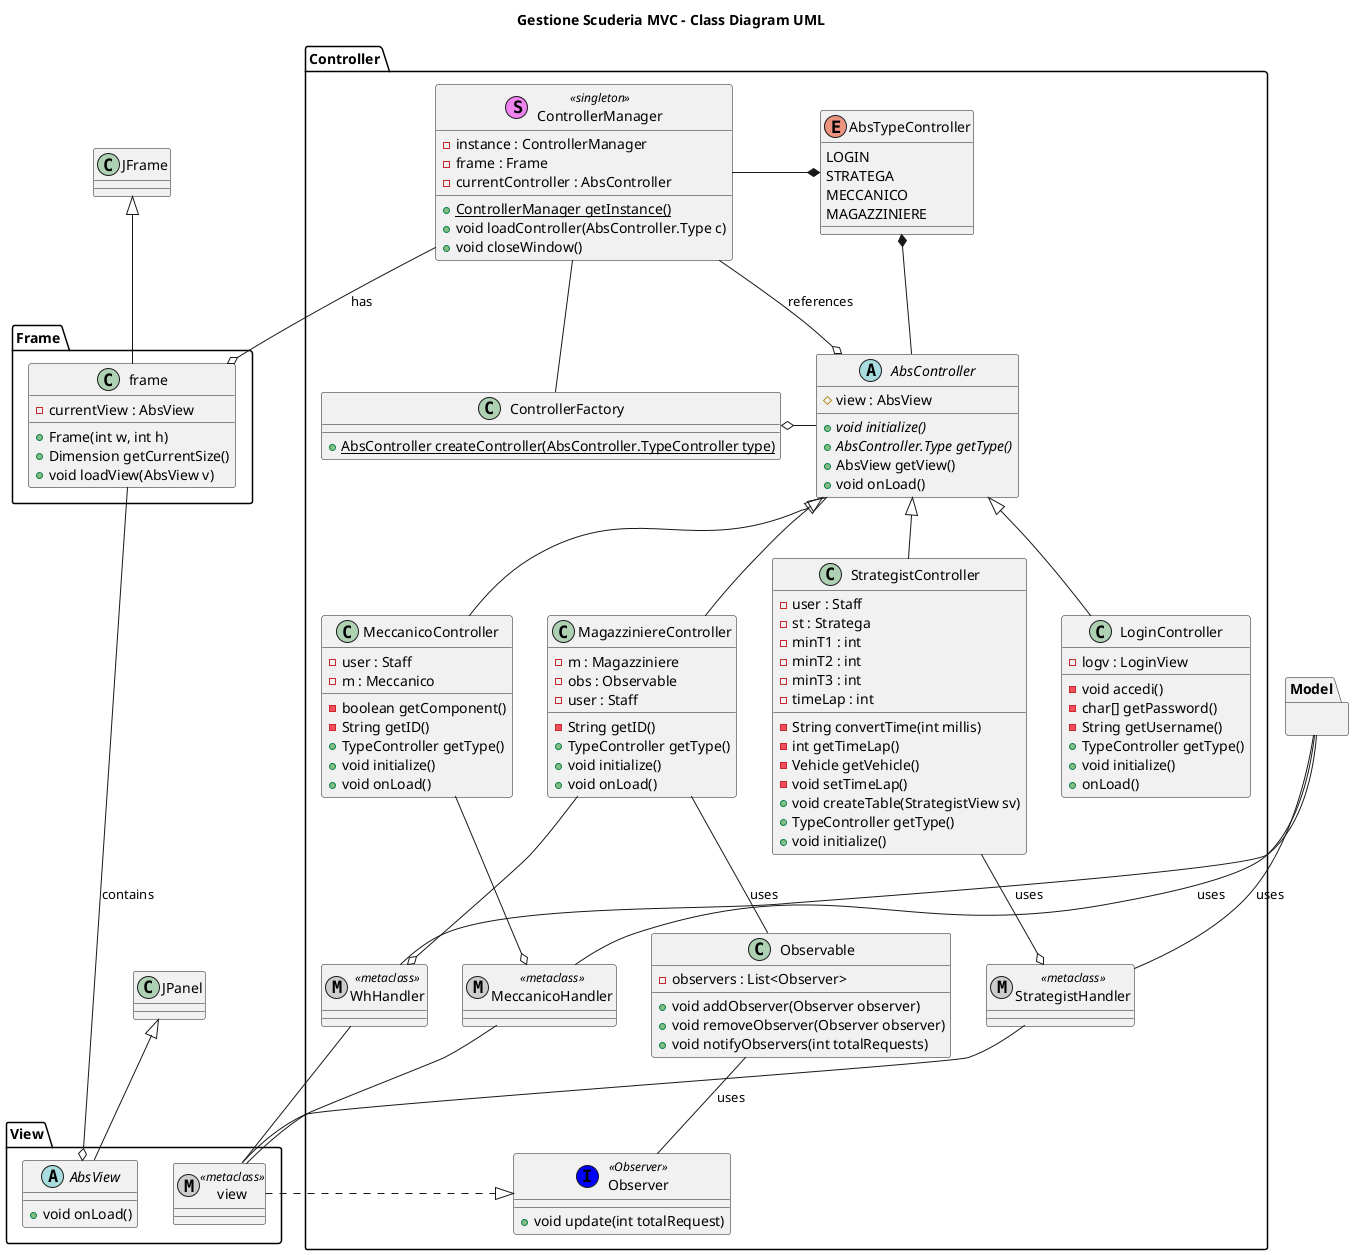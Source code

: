 @startuml

title Gestione Scuderia MVC - Class Diagram UML

package Controller{
    abstract class AbsController {
        # view : AbsView
        + {abstract} void initialize()
        + {abstract} AbsController.Type getType()
        + AbsView getView()
        + void onLoad()
    }

    enum AbsTypeController {
        LOGIN
        STRATEGA
        MECCANICO
        MAGAZZINIERE
    }

    class ControllerFactory{
      + {static}AbsController createController(AbsController.TypeController type)
    }

    class ControllerManager << (S,Violet) singleton >> {
     - instance : ControllerManager
     - frame : Frame
     - currentController : AbsController
     + {static} ControllerManager getInstance()
     + void loadController(AbsController.Type c)
     + void closeWindow()
    }
  
   class LoginController{
     - logv : LoginView
     - void accedi()
     - char[] getPassword()
     - String getUsername()
     + TypeController getType()
     + void initialize()
     + onLoad()
   }

   class MagazziniereController{
     - m : Magazziniere
     - obs : Observable
     - user : Staff
     - String getID()
     + TypeController getType()
     + void initialize()
     + void onLoad()  
   }

   metaclass WhHandler << metaclass >>
   metaclass MeccanicoHandler << metaclass >>
   metaclass StrategistHandler << metaclass >>
 
  class MeccanicoController{
    - user : Staff 
    - m : Meccanico
    - boolean getComponent()
    - String getID()
    + TypeController getType()
    + void initialize()
    + void onLoad()
  }
  
  class Observable{
    - observers : List<Observer>
    + void addObserver(Observer observer)
    + void removeObserver(Observer observer)
    + void notifyObservers(int totalRequests)
  }

  class Observer << (I,BLUE) Observer >> {
    + void update(int totalRequest)
  }
 
 
  class StrategistController{
    - user : Staff 
    - st : Stratega 
    - minT1 : int 
    - minT2 : int 
    - minT3 : int 
    - timeLap : int 
    - String convertTime(int millis)
    - int getTimeLap()
    - Vehicle getVehicle()
    - void setTimeLap()
    + void createTable(StrategistView sv)
    + TypeController getType() 
    + void initialize()
  }


 ControllerManager --o AbsController : references
 ControllerManager -- ControllerFactory  


 LoginController -up-|> AbsController
 MeccanicoController -up-|> AbsController
 MagazziniereController -up-|> AbsController

 StrategistController -up-|> AbsController

 MeccanicoController --o MeccanicoHandler
 
 MagazziniereController --o WhHandler
 
 StrategistController --o StrategistHandler

 AbsController -up-* AbsTypeController
 AbsController -right-o ControllerFactory
 ControllerManager -left-* AbsTypeController
 MagazziniereController -- Observable : uses
 Observable -down- Observer : uses

}

package View{
    metaclass view << metaclass >>

    abstract class AbsView{
        + void onLoad()
    }
}

AbsView -up-|> JPanel


package Model{

}

package Frame{
  class frame{
    - currentView : AbsView
    + Frame(int w, int h)
    + Dimension getCurrentSize()
    + void loadView(AbsView v)
  }

  frame --o AbsView : contains
  ControllerManager --o frame : has
}



view -.|> Observer

MeccanicoHandler -up- Model : uses
StrategistHandler -up- Model  : uses
WhHandler -up- Model : uses

WhHandler -- view
MeccanicoHandler -- view
StrategistHandler -- view

frame -up-|> JFrame

@enduml